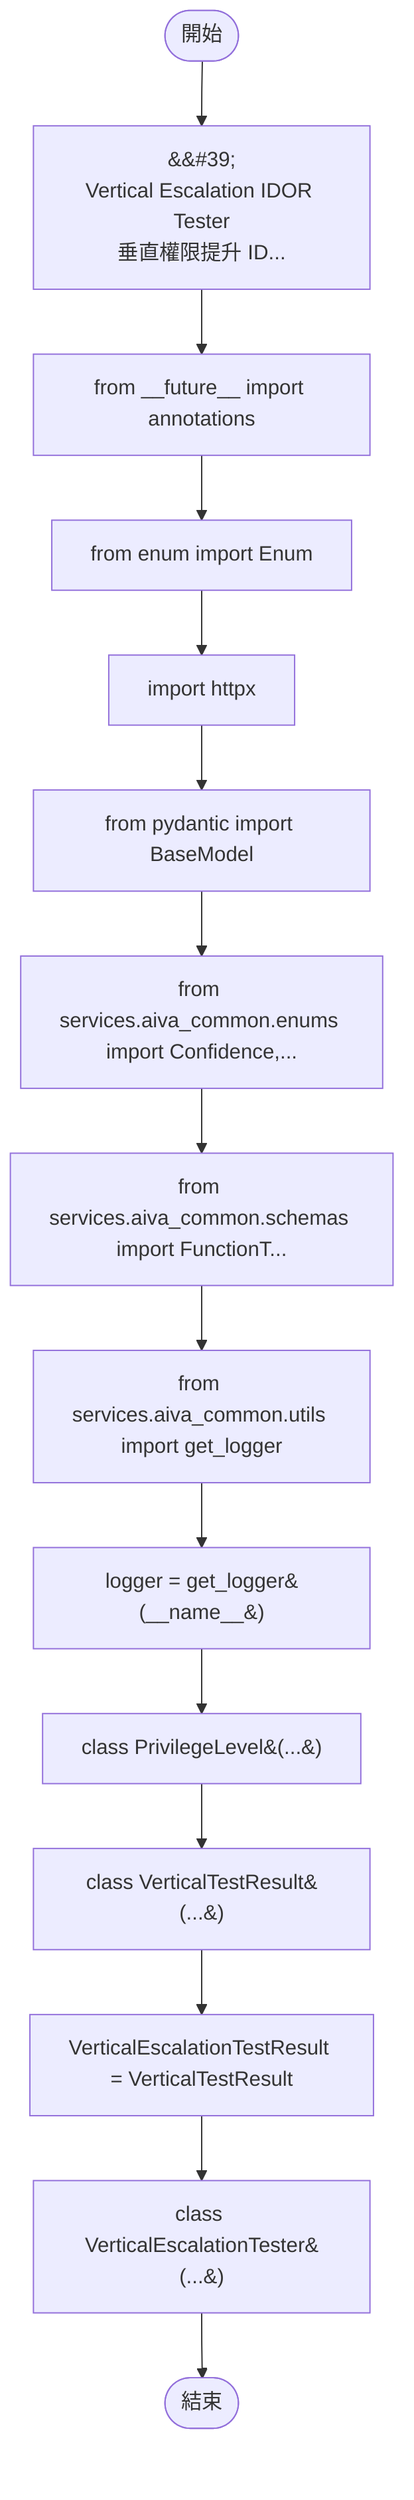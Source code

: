 flowchart TB
    n1([開始])
    n2([結束])
    n3[&amp;&#35;39;\nVertical Escalation IDOR Tester\n垂直權限提升 ID...]
    n4[from __future__ import annotations]
    n5[from enum import Enum]
    n6[import httpx]
    n7[from pydantic import BaseModel]
    n8[from services.aiva_common.enums import Confidence,...]
    n9[from services.aiva_common.schemas import FunctionT...]
    n10[from services.aiva_common.utils import get_logger]
    n11[logger = get_logger&#40;__name__&#41;]
    n12[class PrivilegeLevel&#40;...&#41;]
    n13[class VerticalTestResult&#40;...&#41;]
    n14[VerticalEscalationTestResult = VerticalTestResult]
    n15[class VerticalEscalationTester&#40;...&#41;]
    n1 --> n3
    n3 --> n4
    n4 --> n5
    n5 --> n6
    n6 --> n7
    n7 --> n8
    n8 --> n9
    n9 --> n10
    n10 --> n11
    n11 --> n12
    n12 --> n13
    n13 --> n14
    n14 --> n15
    n15 --> n2